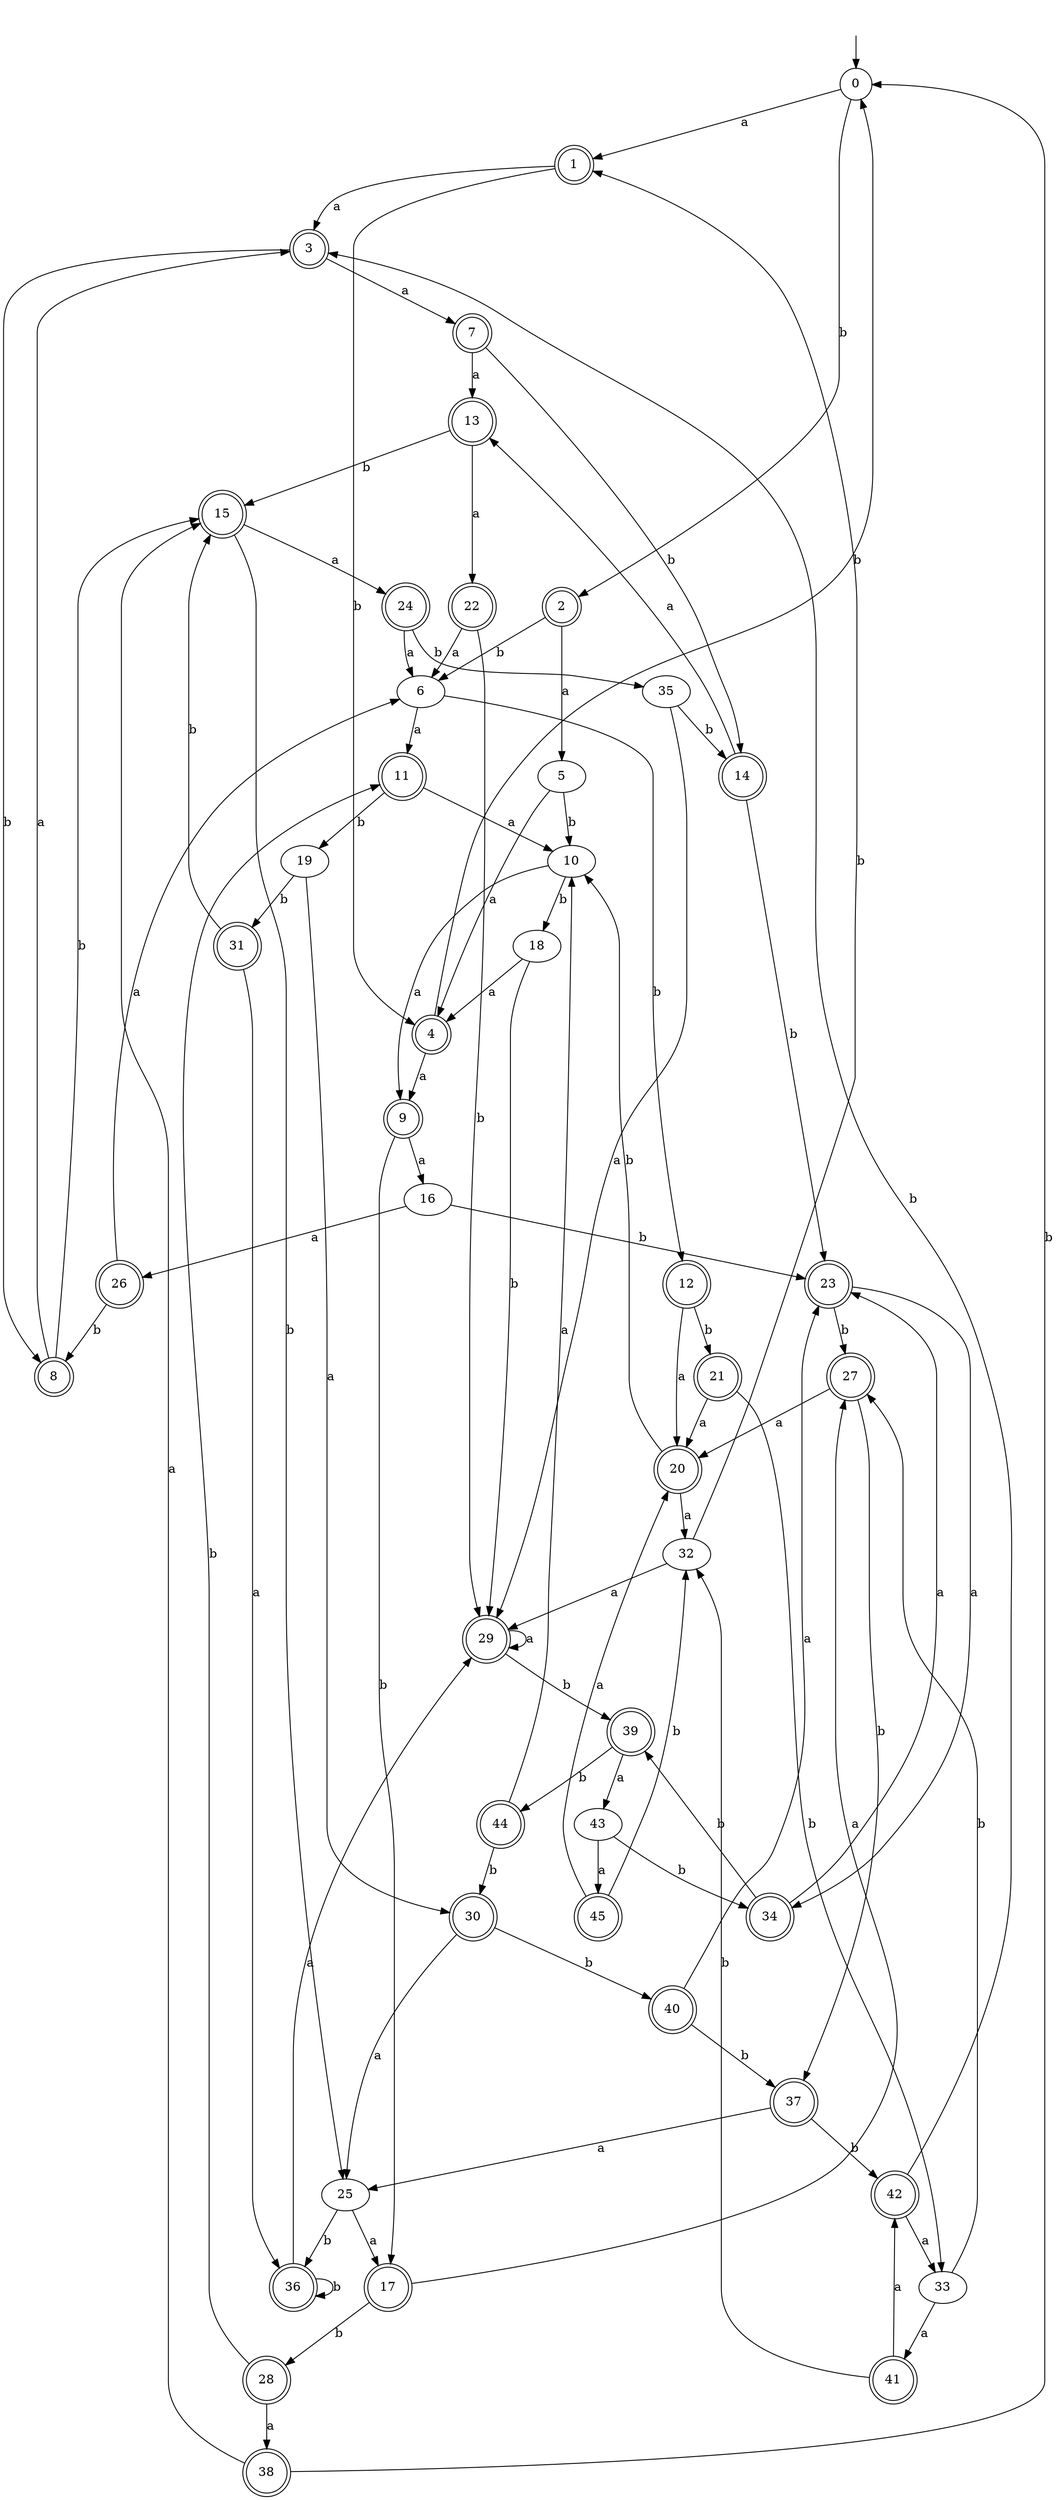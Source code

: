 digraph RandomDFA {
  __start0 [label="", shape=none];
  __start0 -> 0 [label=""];
  0 [shape=circle]
  0 -> 1 [label="a"]
  0 -> 2 [label="b"]
  1 [shape=doublecircle]
  1 -> 3 [label="a"]
  1 -> 4 [label="b"]
  2 [shape=doublecircle]
  2 -> 5 [label="a"]
  2 -> 6 [label="b"]
  3 [shape=doublecircle]
  3 -> 7 [label="a"]
  3 -> 8 [label="b"]
  4 [shape=doublecircle]
  4 -> 9 [label="a"]
  4 -> 0 [label="b"]
  5
  5 -> 4 [label="a"]
  5 -> 10 [label="b"]
  6
  6 -> 11 [label="a"]
  6 -> 12 [label="b"]
  7 [shape=doublecircle]
  7 -> 13 [label="a"]
  7 -> 14 [label="b"]
  8 [shape=doublecircle]
  8 -> 3 [label="a"]
  8 -> 15 [label="b"]
  9 [shape=doublecircle]
  9 -> 16 [label="a"]
  9 -> 17 [label="b"]
  10
  10 -> 9 [label="a"]
  10 -> 18 [label="b"]
  11 [shape=doublecircle]
  11 -> 10 [label="a"]
  11 -> 19 [label="b"]
  12 [shape=doublecircle]
  12 -> 20 [label="a"]
  12 -> 21 [label="b"]
  13 [shape=doublecircle]
  13 -> 22 [label="a"]
  13 -> 15 [label="b"]
  14 [shape=doublecircle]
  14 -> 13 [label="a"]
  14 -> 23 [label="b"]
  15 [shape=doublecircle]
  15 -> 24 [label="a"]
  15 -> 25 [label="b"]
  16
  16 -> 26 [label="a"]
  16 -> 23 [label="b"]
  17 [shape=doublecircle]
  17 -> 27 [label="a"]
  17 -> 28 [label="b"]
  18
  18 -> 4 [label="a"]
  18 -> 29 [label="b"]
  19
  19 -> 30 [label="a"]
  19 -> 31 [label="b"]
  20 [shape=doublecircle]
  20 -> 32 [label="a"]
  20 -> 10 [label="b"]
  21 [shape=doublecircle]
  21 -> 20 [label="a"]
  21 -> 33 [label="b"]
  22 [shape=doublecircle]
  22 -> 6 [label="a"]
  22 -> 29 [label="b"]
  23 [shape=doublecircle]
  23 -> 34 [label="a"]
  23 -> 27 [label="b"]
  24 [shape=doublecircle]
  24 -> 6 [label="a"]
  24 -> 35 [label="b"]
  25
  25 -> 17 [label="a"]
  25 -> 36 [label="b"]
  26 [shape=doublecircle]
  26 -> 6 [label="a"]
  26 -> 8 [label="b"]
  27 [shape=doublecircle]
  27 -> 20 [label="a"]
  27 -> 37 [label="b"]
  28 [shape=doublecircle]
  28 -> 38 [label="a"]
  28 -> 11 [label="b"]
  29 [shape=doublecircle]
  29 -> 29 [label="a"]
  29 -> 39 [label="b"]
  30 [shape=doublecircle]
  30 -> 25 [label="a"]
  30 -> 40 [label="b"]
  31 [shape=doublecircle]
  31 -> 36 [label="a"]
  31 -> 15 [label="b"]
  32
  32 -> 29 [label="a"]
  32 -> 1 [label="b"]
  33
  33 -> 41 [label="a"]
  33 -> 27 [label="b"]
  34 [shape=doublecircle]
  34 -> 23 [label="a"]
  34 -> 39 [label="b"]
  35
  35 -> 29 [label="a"]
  35 -> 14 [label="b"]
  36 [shape=doublecircle]
  36 -> 29 [label="a"]
  36 -> 36 [label="b"]
  37 [shape=doublecircle]
  37 -> 25 [label="a"]
  37 -> 42 [label="b"]
  38 [shape=doublecircle]
  38 -> 15 [label="a"]
  38 -> 0 [label="b"]
  39 [shape=doublecircle]
  39 -> 43 [label="a"]
  39 -> 44 [label="b"]
  40 [shape=doublecircle]
  40 -> 23 [label="a"]
  40 -> 37 [label="b"]
  41 [shape=doublecircle]
  41 -> 42 [label="a"]
  41 -> 32 [label="b"]
  42 [shape=doublecircle]
  42 -> 33 [label="a"]
  42 -> 3 [label="b"]
  43
  43 -> 45 [label="a"]
  43 -> 34 [label="b"]
  44 [shape=doublecircle]
  44 -> 10 [label="a"]
  44 -> 30 [label="b"]
  45 [shape=doublecircle]
  45 -> 20 [label="a"]
  45 -> 32 [label="b"]
}
